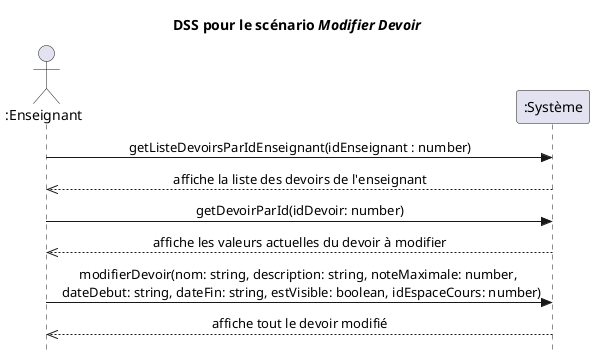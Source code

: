 @startuml
skinparam style strictuml
skinparam defaultfontname Verdana
skinparam sequence {
    MessageAlign center
}
title DSS pour le scénario <i>Modifier Devoir</i>
actor ":Enseignant" as e
participant ":Système" as s

e->s : getListeDevoirsParIdEnseignant(idEnseignant : number)
e<<--s : affiche la liste des devoirs de l'enseignant
e->s : getDevoirParId(idDevoir: number)
e<<--s : affiche les valeurs actuelles du devoir à modifier
e ->s : modifierDevoir(nom: string, description: string, noteMaximale: number, \n dateDebut: string, dateFin: string, estVisible: boolean, idEspaceCours: number)
e<<--s : affiche tout le devoir modifié

@enduml